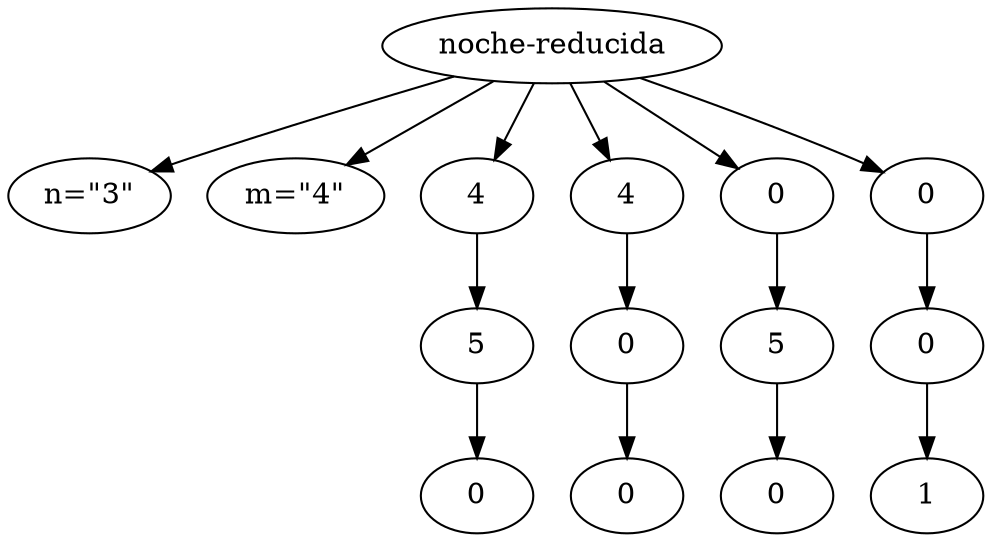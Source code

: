 // Comentario
digraph {
	nombre [label="noche-reducida"]
	n [label="n=\"3\""]
	m [label="m=\"4\""]
	nombre -> n
	nombre -> m
	11 [label=4]
	nombre -> 11
	21 [label=4]
	nombre -> 21
	31 [label=0]
	nombre -> 31
	41 [label=0]
	nombre -> 41
	12 [label=5]
	11 -> 12
	22 [label=0]
	21 -> 22
	32 [label=5]
	31 -> 32
	42 [label=0]
	41 -> 42
	15 [label=0]
	12 -> 15
	25 [label=0]
	22 -> 25
	35 [label=0]
	32 -> 35
	45 [label=1]
	42 -> 45
}
